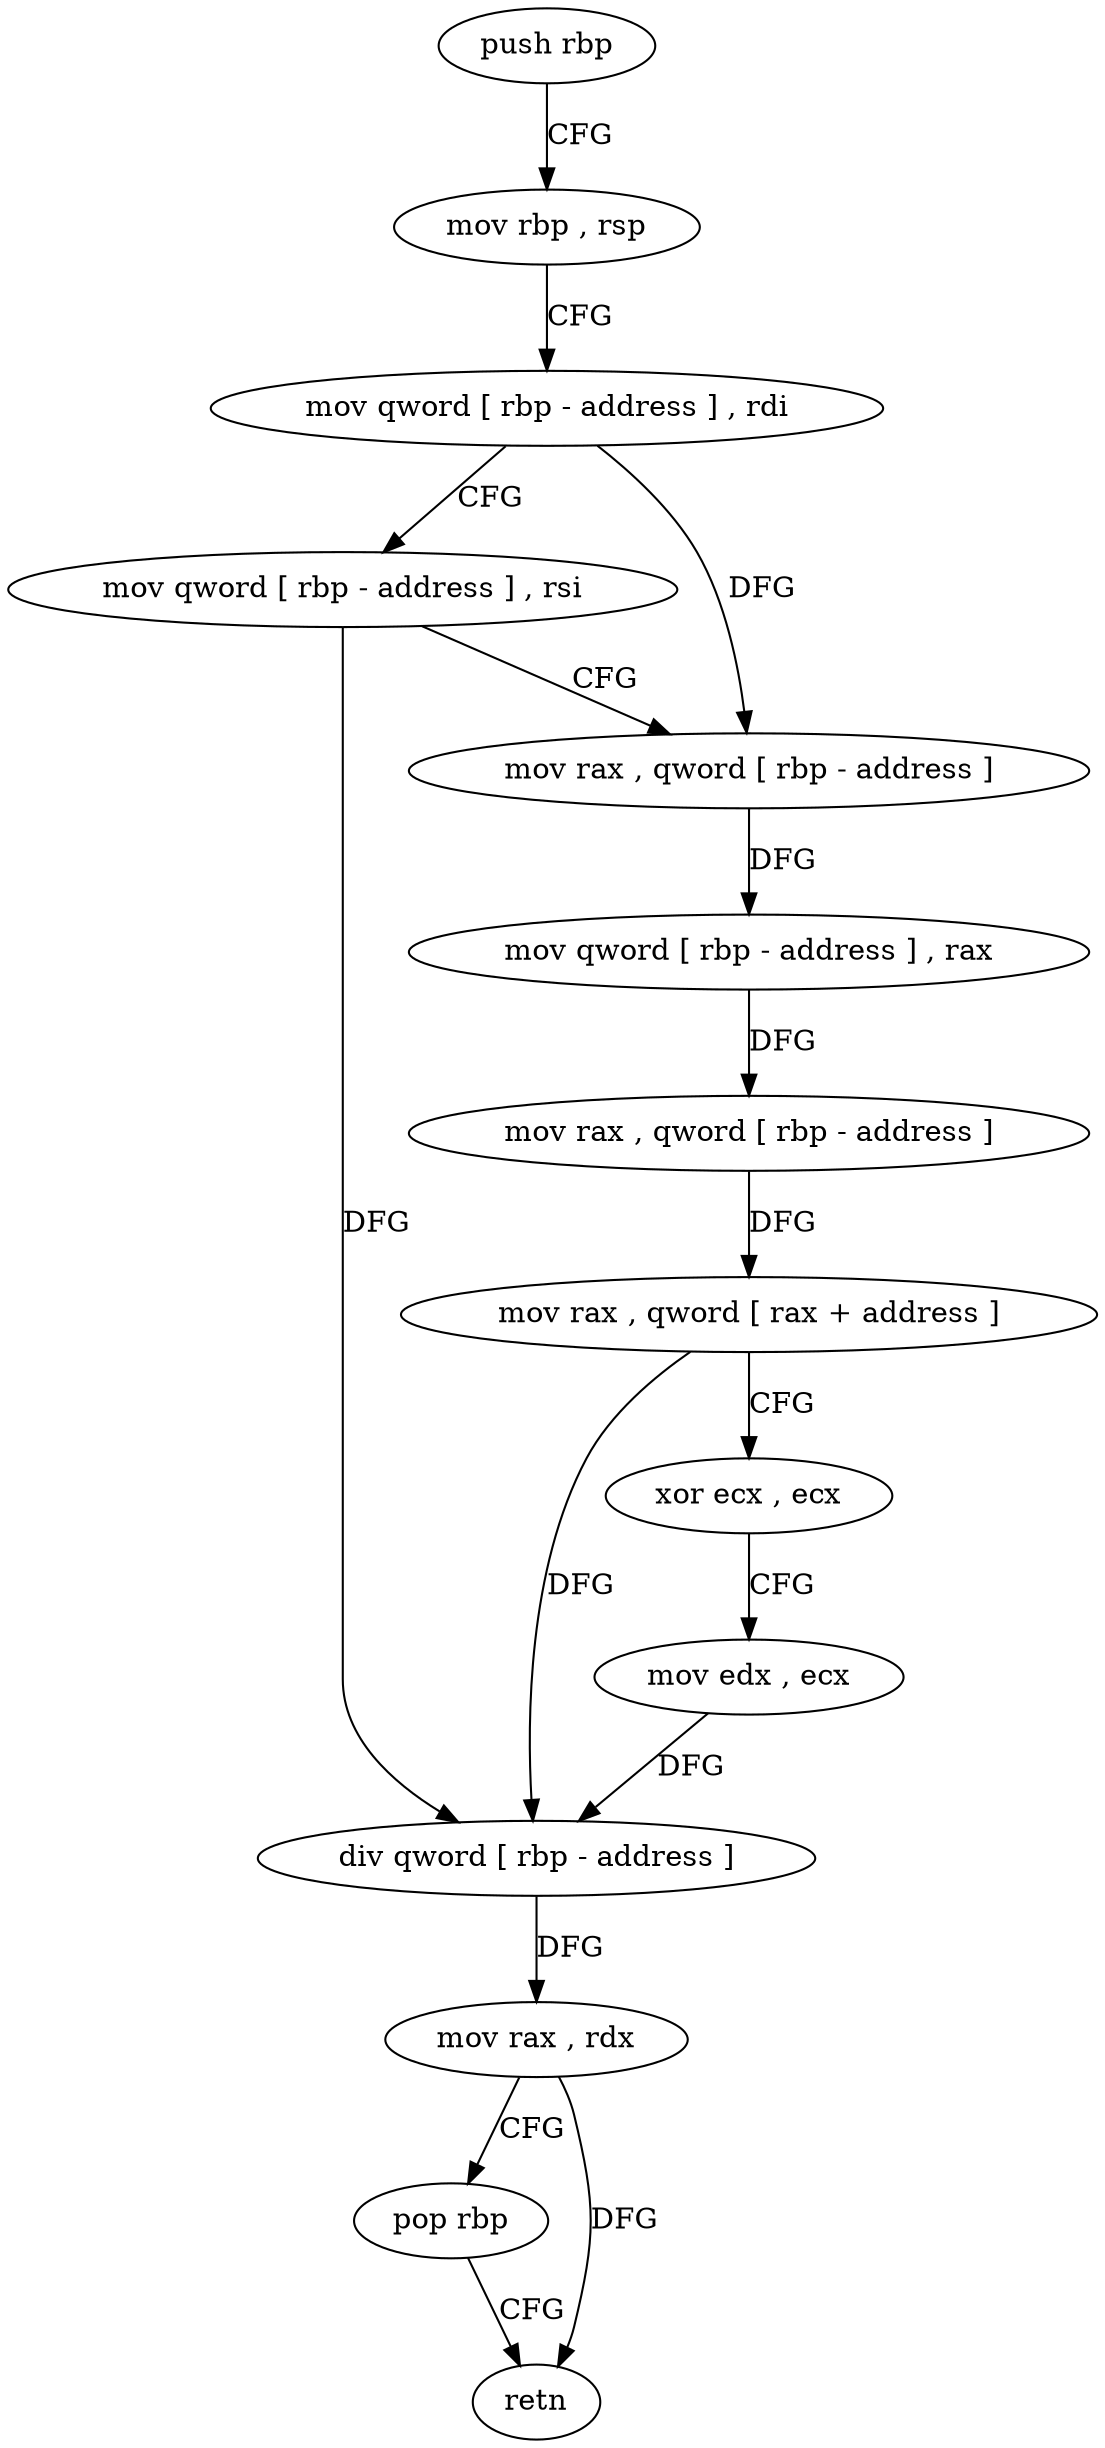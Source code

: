 digraph "func" {
"4224480" [label = "push rbp" ]
"4224481" [label = "mov rbp , rsp" ]
"4224484" [label = "mov qword [ rbp - address ] , rdi" ]
"4224488" [label = "mov qword [ rbp - address ] , rsi" ]
"4224492" [label = "mov rax , qword [ rbp - address ]" ]
"4224496" [label = "mov qword [ rbp - address ] , rax" ]
"4224500" [label = "mov rax , qword [ rbp - address ]" ]
"4224504" [label = "mov rax , qword [ rax + address ]" ]
"4224508" [label = "xor ecx , ecx" ]
"4224510" [label = "mov edx , ecx" ]
"4224512" [label = "div qword [ rbp - address ]" ]
"4224516" [label = "mov rax , rdx" ]
"4224519" [label = "pop rbp" ]
"4224520" [label = "retn" ]
"4224480" -> "4224481" [ label = "CFG" ]
"4224481" -> "4224484" [ label = "CFG" ]
"4224484" -> "4224488" [ label = "CFG" ]
"4224484" -> "4224492" [ label = "DFG" ]
"4224488" -> "4224492" [ label = "CFG" ]
"4224488" -> "4224512" [ label = "DFG" ]
"4224492" -> "4224496" [ label = "DFG" ]
"4224496" -> "4224500" [ label = "DFG" ]
"4224500" -> "4224504" [ label = "DFG" ]
"4224504" -> "4224508" [ label = "CFG" ]
"4224504" -> "4224512" [ label = "DFG" ]
"4224508" -> "4224510" [ label = "CFG" ]
"4224510" -> "4224512" [ label = "DFG" ]
"4224512" -> "4224516" [ label = "DFG" ]
"4224516" -> "4224519" [ label = "CFG" ]
"4224516" -> "4224520" [ label = "DFG" ]
"4224519" -> "4224520" [ label = "CFG" ]
}
